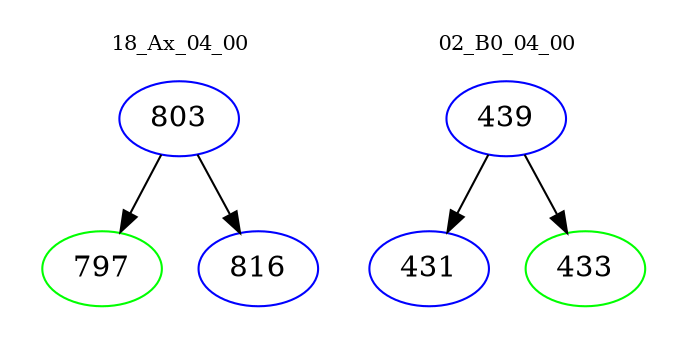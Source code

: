 digraph{
subgraph cluster_0 {
color = white
label = "18_Ax_04_00";
fontsize=10;
T0_803 [label="803", color="blue"]
T0_803 -> T0_797 [color="black"]
T0_797 [label="797", color="green"]
T0_803 -> T0_816 [color="black"]
T0_816 [label="816", color="blue"]
}
subgraph cluster_1 {
color = white
label = "02_B0_04_00";
fontsize=10;
T1_439 [label="439", color="blue"]
T1_439 -> T1_431 [color="black"]
T1_431 [label="431", color="blue"]
T1_439 -> T1_433 [color="black"]
T1_433 [label="433", color="green"]
}
}
